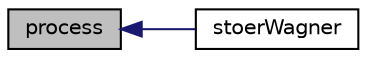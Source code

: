 digraph "process"
{
  edge [fontname="Helvetica",fontsize="10",labelfontname="Helvetica",labelfontsize="10"];
  node [fontname="Helvetica",fontsize="10",shape=record];
  rankdir="LR";
  Node1 [label="process",height=0.2,width=0.4,color="black", fillcolor="grey75", style="filled", fontcolor="black"];
  Node1 -> Node2 [dir="back",color="midnightblue",fontsize="10",style="solid",fontname="Helvetica"];
  Node2 [label="stoerWagner",height=0.2,width=0.4,color="black", fillcolor="white", style="filled",URL="$stoerWagner_8c.html#adc38e9c59eb5b52a25cc85d59ac585c9"];
}
